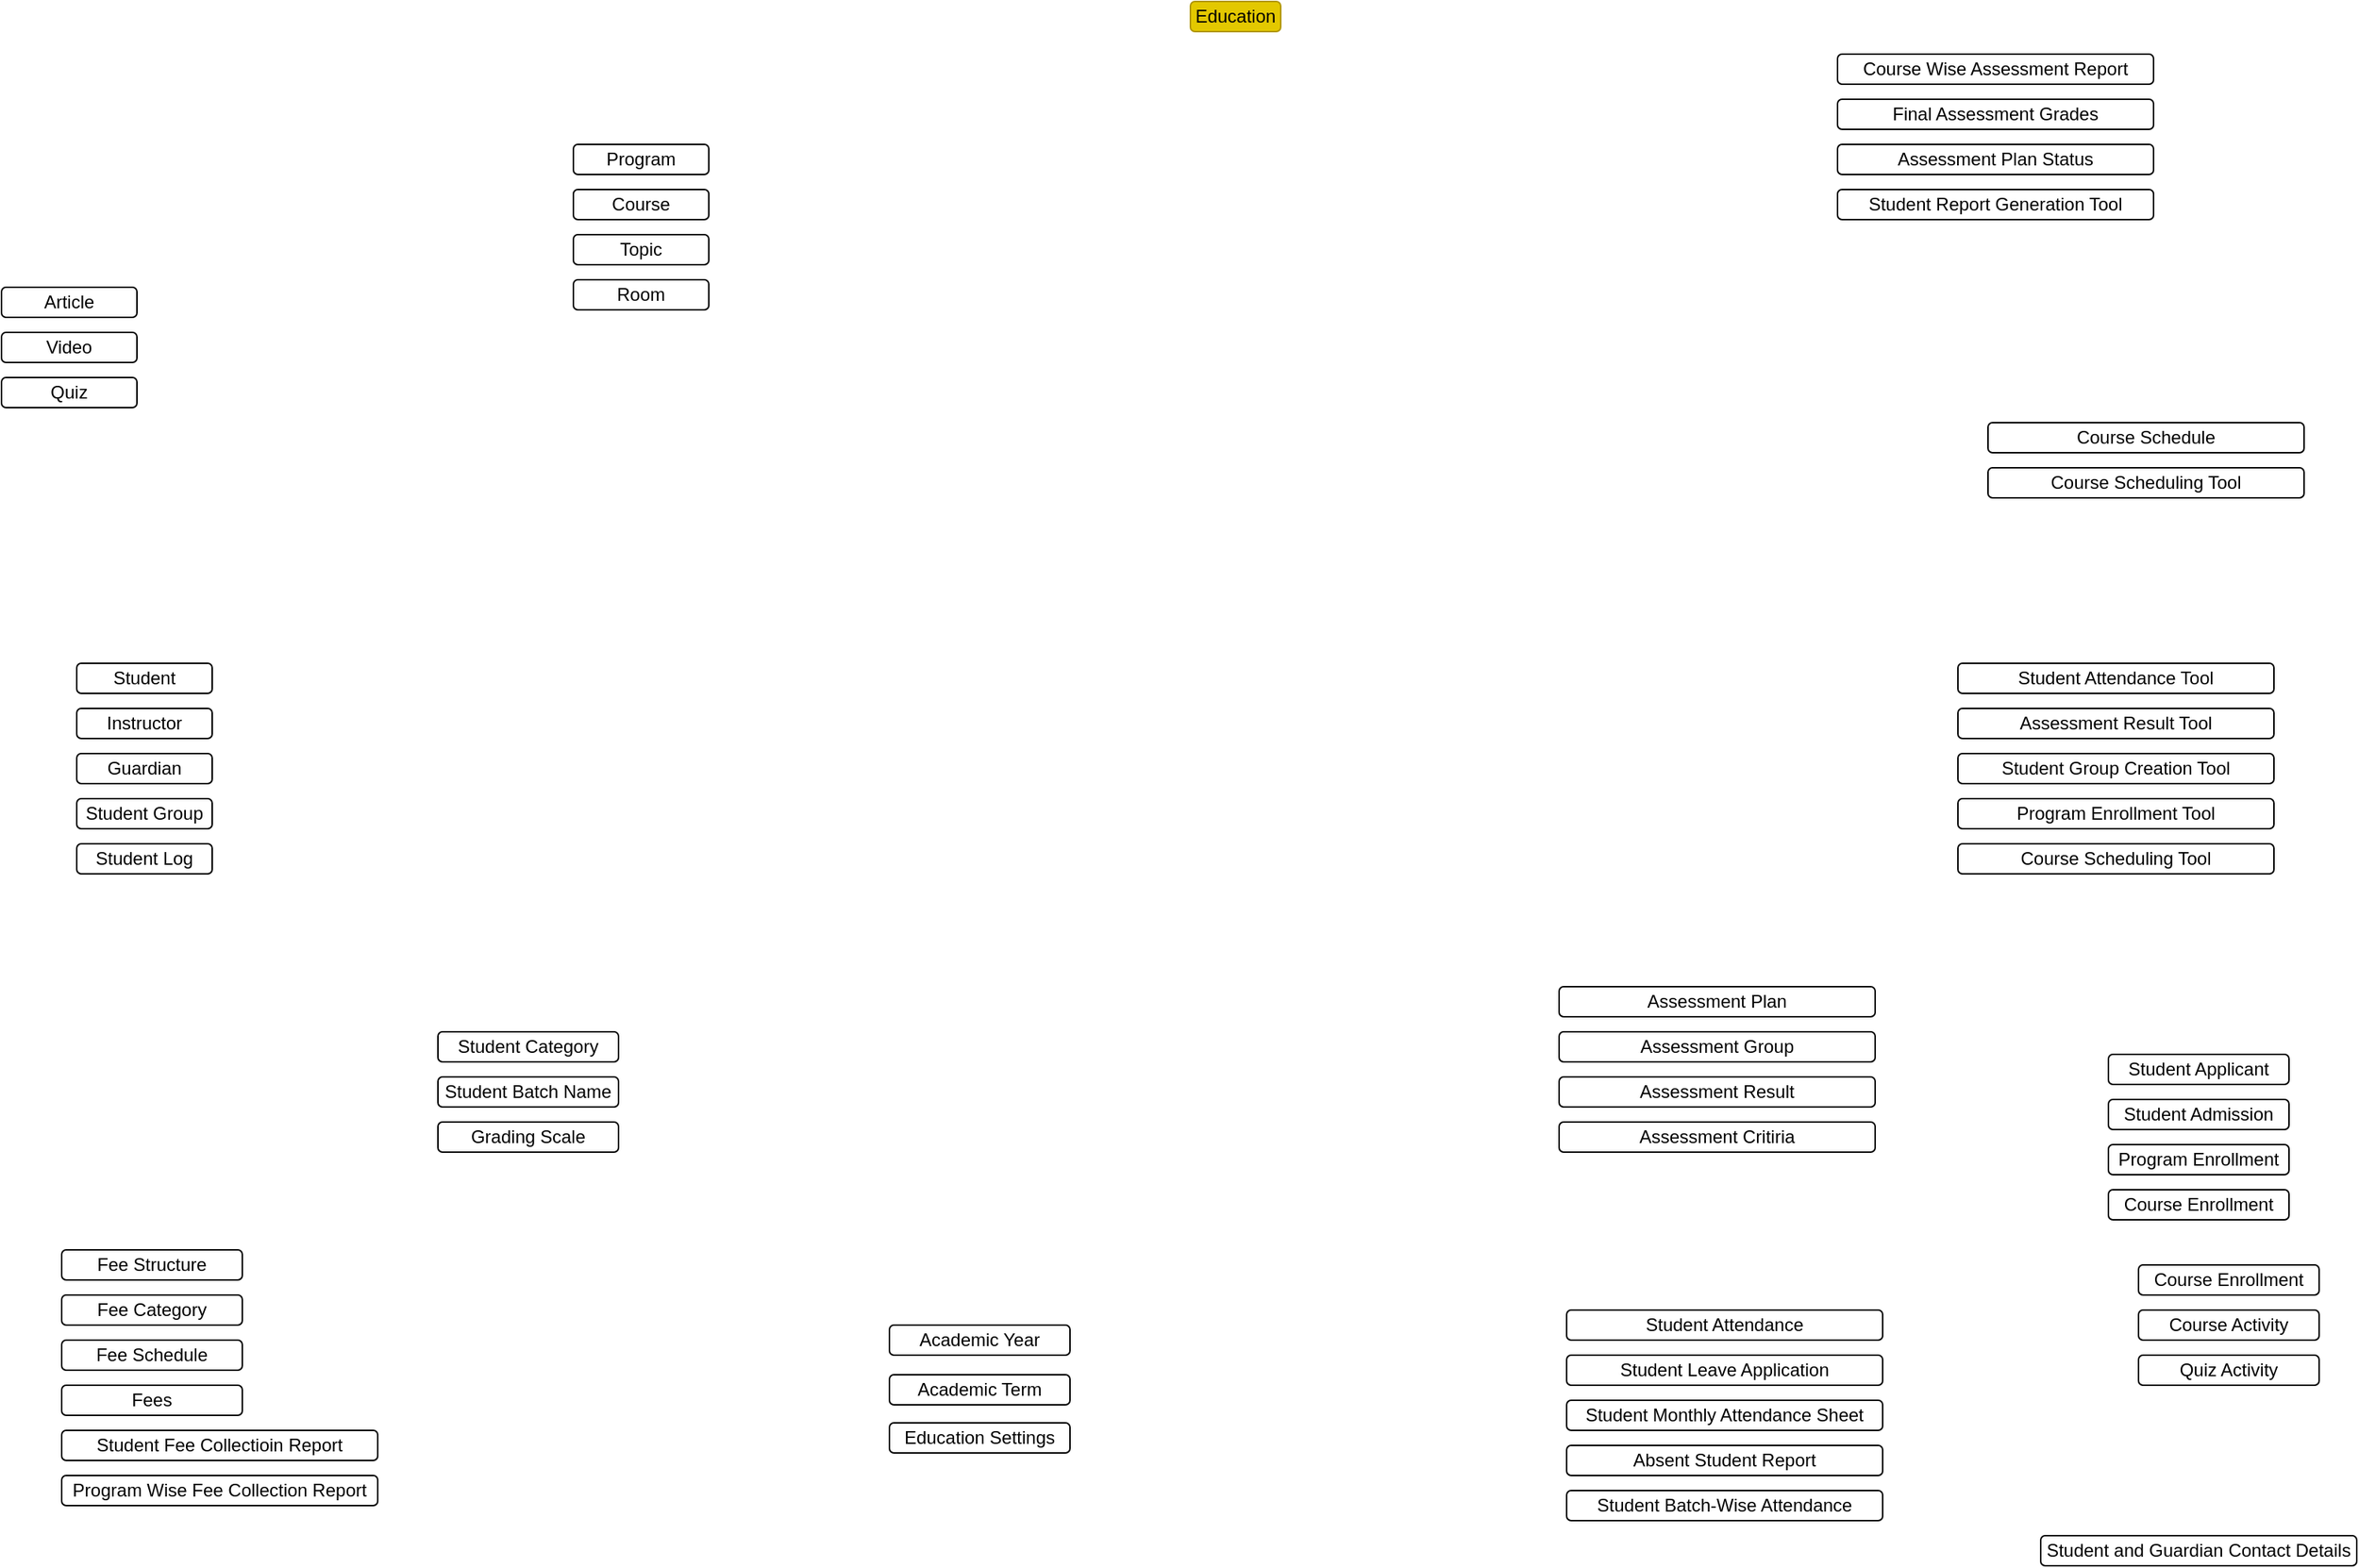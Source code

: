 <mxfile version="16.5.1" type="device"><diagram id="0MvnuFy_oXw0GquYliMD" name="Page-1"><mxGraphModel dx="2370" dy="1442" grid="1" gridSize="10" guides="1" tooltips="1" connect="1" arrows="1" fold="1" page="1" pageScale="1" pageWidth="850" pageHeight="1100" math="0" shadow="0"><root><mxCell id="0"/><mxCell id="1" parent="0"/><mxCell id="2mYsLzpKV8F7wi4jlw71-1" value="Education" style="rounded=1;whiteSpace=wrap;html=1;fillColor=#e3c800;fontColor=#000000;strokeColor=#B09500;" parent="1" vertex="1"><mxGeometry x="820" y="20" width="60" height="20" as="geometry"/></mxCell><mxCell id="2mYsLzpKV8F7wi4jlw71-8" value="Student" style="rounded=1;whiteSpace=wrap;html=1;" parent="1" vertex="1"><mxGeometry x="80" y="460" width="90" height="20" as="geometry"/></mxCell><mxCell id="2mYsLzpKV8F7wi4jlw71-9" value="Instructor" style="rounded=1;whiteSpace=wrap;html=1;" parent="1" vertex="1"><mxGeometry x="80" y="490" width="90" height="20" as="geometry"/></mxCell><mxCell id="2mYsLzpKV8F7wi4jlw71-10" value="Student Group" style="rounded=1;whiteSpace=wrap;html=1;" parent="1" vertex="1"><mxGeometry x="80" y="550" width="90" height="20" as="geometry"/></mxCell><mxCell id="2mYsLzpKV8F7wi4jlw71-11" value="Guardian" style="rounded=1;whiteSpace=wrap;html=1;" parent="1" vertex="1"><mxGeometry x="80" y="520" width="90" height="20" as="geometry"/></mxCell><mxCell id="2mYsLzpKV8F7wi4jlw71-12" value="Student Log" style="rounded=1;whiteSpace=wrap;html=1;" parent="1" vertex="1"><mxGeometry x="80" y="580" width="90" height="20" as="geometry"/></mxCell><mxCell id="2mYsLzpKV8F7wi4jlw71-13" value="Program" style="rounded=1;whiteSpace=wrap;html=1;" parent="1" vertex="1"><mxGeometry x="410" y="115" width="90" height="20" as="geometry"/></mxCell><mxCell id="2mYsLzpKV8F7wi4jlw71-14" value="Course" style="rounded=1;whiteSpace=wrap;html=1;" parent="1" vertex="1"><mxGeometry x="410" y="145" width="90" height="20" as="geometry"/></mxCell><mxCell id="2mYsLzpKV8F7wi4jlw71-15" value="Room" style="rounded=1;whiteSpace=wrap;html=1;" parent="1" vertex="1"><mxGeometry x="410" y="205" width="90" height="20" as="geometry"/></mxCell><mxCell id="2mYsLzpKV8F7wi4jlw71-16" value="Topic" style="rounded=1;whiteSpace=wrap;html=1;" parent="1" vertex="1"><mxGeometry x="410" y="175" width="90" height="20" as="geometry"/></mxCell><mxCell id="2mYsLzpKV8F7wi4jlw71-18" value="Article" style="rounded=1;whiteSpace=wrap;html=1;" parent="1" vertex="1"><mxGeometry x="30" y="210" width="90" height="20" as="geometry"/></mxCell><mxCell id="2mYsLzpKV8F7wi4jlw71-19" value="Video" style="rounded=1;whiteSpace=wrap;html=1;" parent="1" vertex="1"><mxGeometry x="30" y="240" width="90" height="20" as="geometry"/></mxCell><mxCell id="2mYsLzpKV8F7wi4jlw71-21" value="Quiz" style="rounded=1;whiteSpace=wrap;html=1;" parent="1" vertex="1"><mxGeometry x="30" y="270" width="90" height="20" as="geometry"/></mxCell><mxCell id="2mYsLzpKV8F7wi4jlw71-23" value="Education Settings" style="rounded=1;whiteSpace=wrap;html=1;" parent="1" vertex="1"><mxGeometry x="620" y="965" width="120" height="20" as="geometry"/></mxCell><mxCell id="2mYsLzpKV8F7wi4jlw71-24" value="Student Category" style="rounded=1;whiteSpace=wrap;html=1;" parent="1" vertex="1"><mxGeometry x="320" y="705" width="120" height="20" as="geometry"/></mxCell><mxCell id="2mYsLzpKV8F7wi4jlw71-28" value="Student Batch Name" style="rounded=1;whiteSpace=wrap;html=1;" parent="1" vertex="1"><mxGeometry x="320" y="735" width="120" height="20" as="geometry"/></mxCell><mxCell id="2mYsLzpKV8F7wi4jlw71-29" value="Grading Scale" style="rounded=1;whiteSpace=wrap;html=1;" parent="1" vertex="1"><mxGeometry x="320" y="765" width="120" height="20" as="geometry"/></mxCell><mxCell id="2mYsLzpKV8F7wi4jlw71-30" value="Academic Year" style="rounded=1;whiteSpace=wrap;html=1;" parent="1" vertex="1"><mxGeometry x="620" y="900" width="120" height="20" as="geometry"/></mxCell><mxCell id="2mYsLzpKV8F7wi4jlw71-31" value="Academic Term" style="rounded=1;whiteSpace=wrap;html=1;" parent="1" vertex="1"><mxGeometry x="620" y="933" width="120" height="20" as="geometry"/></mxCell><mxCell id="2mYsLzpKV8F7wi4jlw71-38" value="Fee Structure" style="rounded=1;whiteSpace=wrap;html=1;" parent="1" vertex="1"><mxGeometry x="70" y="850" width="120" height="20" as="geometry"/></mxCell><mxCell id="2mYsLzpKV8F7wi4jlw71-39" value="Fee Category" style="rounded=1;whiteSpace=wrap;html=1;" parent="1" vertex="1"><mxGeometry x="70" y="880" width="120" height="20" as="geometry"/></mxCell><mxCell id="2mYsLzpKV8F7wi4jlw71-40" value="Fee Schedule" style="rounded=1;whiteSpace=wrap;html=1;" parent="1" vertex="1"><mxGeometry x="70" y="910" width="120" height="20" as="geometry"/></mxCell><mxCell id="2mYsLzpKV8F7wi4jlw71-41" value="Fees" style="rounded=1;whiteSpace=wrap;html=1;" parent="1" vertex="1"><mxGeometry x="70" y="940" width="120" height="20" as="geometry"/></mxCell><mxCell id="2mYsLzpKV8F7wi4jlw71-42" value="Student Fee Collectioin Report" style="rounded=1;whiteSpace=wrap;html=1;" parent="1" vertex="1"><mxGeometry x="70" y="970" width="210" height="20" as="geometry"/></mxCell><mxCell id="2mYsLzpKV8F7wi4jlw71-44" value="Program Wise Fee Collection Report" style="rounded=1;whiteSpace=wrap;html=1;" parent="1" vertex="1"><mxGeometry x="70" y="1000" width="210" height="20" as="geometry"/></mxCell><mxCell id="2mYsLzpKV8F7wi4jlw71-52" value="Course Enrollment" style="rounded=1;whiteSpace=wrap;html=1;" parent="1" vertex="1"><mxGeometry x="1450" y="860" width="120" height="20" as="geometry"/></mxCell><mxCell id="2mYsLzpKV8F7wi4jlw71-53" value="Course Activity" style="rounded=1;whiteSpace=wrap;html=1;" parent="1" vertex="1"><mxGeometry x="1450" y="890" width="120" height="20" as="geometry"/></mxCell><mxCell id="2mYsLzpKV8F7wi4jlw71-54" value="Quiz Activity" style="rounded=1;whiteSpace=wrap;html=1;" parent="1" vertex="1"><mxGeometry x="1450" y="920" width="120" height="20" as="geometry"/></mxCell><mxCell id="2mYsLzpKV8F7wi4jlw71-55" value="Student Attendance" style="rounded=1;whiteSpace=wrap;html=1;" parent="1" vertex="1"><mxGeometry x="1070" y="890" width="210" height="20" as="geometry"/></mxCell><mxCell id="2mYsLzpKV8F7wi4jlw71-56" value="Student Leave Application" style="rounded=1;whiteSpace=wrap;html=1;" parent="1" vertex="1"><mxGeometry x="1070" y="920" width="210" height="20" as="geometry"/></mxCell><mxCell id="2mYsLzpKV8F7wi4jlw71-57" value="Student Monthly Attendance Sheet" style="rounded=1;whiteSpace=wrap;html=1;" parent="1" vertex="1"><mxGeometry x="1070" y="950" width="210" height="20" as="geometry"/></mxCell><mxCell id="2mYsLzpKV8F7wi4jlw71-58" value="Absent Student Report" style="rounded=1;whiteSpace=wrap;html=1;" parent="1" vertex="1"><mxGeometry x="1070" y="980" width="210" height="20" as="geometry"/></mxCell><mxCell id="2mYsLzpKV8F7wi4jlw71-59" value="Student Batch-Wise Attendance" style="rounded=1;whiteSpace=wrap;html=1;" parent="1" vertex="1"><mxGeometry x="1070" y="1010" width="210" height="20" as="geometry"/></mxCell><mxCell id="2mYsLzpKV8F7wi4jlw71-61" value="Course Schedule" style="rounded=1;whiteSpace=wrap;html=1;" parent="1" vertex="1"><mxGeometry x="1350" y="300" width="210" height="20" as="geometry"/></mxCell><mxCell id="2mYsLzpKV8F7wi4jlw71-62" value="Course Scheduling Tool" style="rounded=1;whiteSpace=wrap;html=1;" parent="1" vertex="1"><mxGeometry x="1350" y="330" width="210" height="20" as="geometry"/></mxCell><mxCell id="2mYsLzpKV8F7wi4jlw71-63" value="Assessment Plan" style="rounded=1;whiteSpace=wrap;html=1;" parent="1" vertex="1"><mxGeometry x="1065" y="675" width="210" height="20" as="geometry"/></mxCell><mxCell id="2mYsLzpKV8F7wi4jlw71-64" value="Assessment Group" style="rounded=1;whiteSpace=wrap;html=1;" parent="1" vertex="1"><mxGeometry x="1065" y="705" width="210" height="20" as="geometry"/></mxCell><mxCell id="2mYsLzpKV8F7wi4jlw71-65" value="Assessment Result" style="rounded=1;whiteSpace=wrap;html=1;" parent="1" vertex="1"><mxGeometry x="1065" y="735" width="210" height="20" as="geometry"/></mxCell><mxCell id="2mYsLzpKV8F7wi4jlw71-66" value="Assessment Critiria" style="rounded=1;whiteSpace=wrap;html=1;" parent="1" vertex="1"><mxGeometry x="1065" y="765" width="210" height="20" as="geometry"/></mxCell><mxCell id="2mYsLzpKV8F7wi4jlw71-67" value="Course Wise Assessment Report" style="rounded=1;whiteSpace=wrap;html=1;" parent="1" vertex="1"><mxGeometry x="1250" y="55" width="210" height="20" as="geometry"/></mxCell><mxCell id="2mYsLzpKV8F7wi4jlw71-68" value="Final Assessment Grades" style="rounded=1;whiteSpace=wrap;html=1;" parent="1" vertex="1"><mxGeometry x="1250" y="85" width="210" height="20" as="geometry"/></mxCell><mxCell id="2mYsLzpKV8F7wi4jlw71-69" value="Assessment Plan Status" style="rounded=1;whiteSpace=wrap;html=1;" parent="1" vertex="1"><mxGeometry x="1250" y="115" width="210" height="20" as="geometry"/></mxCell><mxCell id="2mYsLzpKV8F7wi4jlw71-70" value="Student Report Generation Tool" style="rounded=1;whiteSpace=wrap;html=1;" parent="1" vertex="1"><mxGeometry x="1250" y="145" width="210" height="20" as="geometry"/></mxCell><mxCell id="2mYsLzpKV8F7wi4jlw71-71" value="Student Attendance Tool" style="rounded=1;whiteSpace=wrap;html=1;" parent="1" vertex="1"><mxGeometry x="1330" y="460" width="210" height="20" as="geometry"/></mxCell><mxCell id="2mYsLzpKV8F7wi4jlw71-72" value="Assessment Result Tool" style="rounded=1;whiteSpace=wrap;html=1;" parent="1" vertex="1"><mxGeometry x="1330" y="490" width="210" height="20" as="geometry"/></mxCell><mxCell id="2mYsLzpKV8F7wi4jlw71-73" value="Student Group Creation Tool" style="rounded=1;whiteSpace=wrap;html=1;" parent="1" vertex="1"><mxGeometry x="1330" y="520" width="210" height="20" as="geometry"/></mxCell><mxCell id="2mYsLzpKV8F7wi4jlw71-74" value="Program Enrollment Tool" style="rounded=1;whiteSpace=wrap;html=1;" parent="1" vertex="1"><mxGeometry x="1330" y="550" width="210" height="20" as="geometry"/></mxCell><mxCell id="2mYsLzpKV8F7wi4jlw71-75" value="Course Scheduling Tool" style="rounded=1;whiteSpace=wrap;html=1;" parent="1" vertex="1"><mxGeometry x="1330" y="580" width="210" height="20" as="geometry"/></mxCell><mxCell id="2mYsLzpKV8F7wi4jlw71-76" value="Student and Guardian Contact Details" style="rounded=1;whiteSpace=wrap;html=1;" parent="1" vertex="1"><mxGeometry x="1385" y="1040" width="210" height="20" as="geometry"/></mxCell><mxCell id="2mYsLzpKV8F7wi4jlw71-77" value="Student Applicant" style="rounded=1;whiteSpace=wrap;html=1;" parent="1" vertex="1"><mxGeometry x="1430" y="720" width="120" height="20" as="geometry"/></mxCell><mxCell id="2mYsLzpKV8F7wi4jlw71-78" value="Student Admission" style="rounded=1;whiteSpace=wrap;html=1;" parent="1" vertex="1"><mxGeometry x="1430" y="750" width="120" height="20" as="geometry"/></mxCell><mxCell id="2mYsLzpKV8F7wi4jlw71-79" value="Program Enrollment" style="rounded=1;whiteSpace=wrap;html=1;" parent="1" vertex="1"><mxGeometry x="1430" y="780" width="120" height="20" as="geometry"/></mxCell><mxCell id="2mYsLzpKV8F7wi4jlw71-80" value="Course Enrollment" style="rounded=1;whiteSpace=wrap;html=1;" parent="1" vertex="1"><mxGeometry x="1430" y="810" width="120" height="20" as="geometry"/></mxCell></root></mxGraphModel></diagram></mxfile>